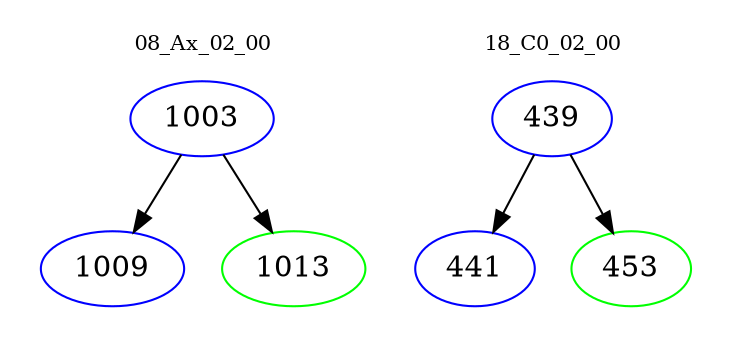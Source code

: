 digraph{
subgraph cluster_0 {
color = white
label = "08_Ax_02_00";
fontsize=10;
T0_1003 [label="1003", color="blue"]
T0_1003 -> T0_1009 [color="black"]
T0_1009 [label="1009", color="blue"]
T0_1003 -> T0_1013 [color="black"]
T0_1013 [label="1013", color="green"]
}
subgraph cluster_1 {
color = white
label = "18_C0_02_00";
fontsize=10;
T1_439 [label="439", color="blue"]
T1_439 -> T1_441 [color="black"]
T1_441 [label="441", color="blue"]
T1_439 -> T1_453 [color="black"]
T1_453 [label="453", color="green"]
}
}
